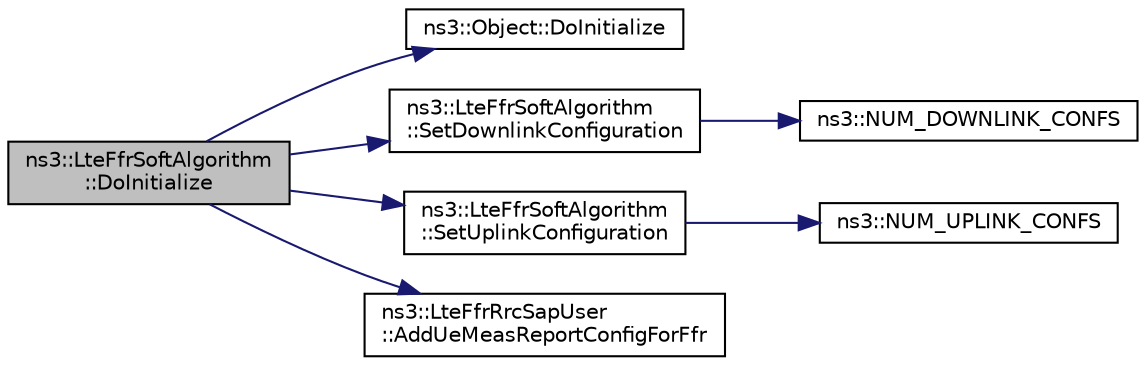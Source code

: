 digraph "ns3::LteFfrSoftAlgorithm::DoInitialize"
{
  edge [fontname="Helvetica",fontsize="10",labelfontname="Helvetica",labelfontsize="10"];
  node [fontname="Helvetica",fontsize="10",shape=record];
  rankdir="LR";
  Node1 [label="ns3::LteFfrSoftAlgorithm\l::DoInitialize",height=0.2,width=0.4,color="black", fillcolor="grey75", style="filled", fontcolor="black"];
  Node1 -> Node2 [color="midnightblue",fontsize="10",style="solid"];
  Node2 [label="ns3::Object::DoInitialize",height=0.2,width=0.4,color="black", fillcolor="white", style="filled",URL="$d9/d77/classns3_1_1Object.html#af8482a521433409fb5c7f749398c9dbe"];
  Node1 -> Node3 [color="midnightblue",fontsize="10",style="solid"];
  Node3 [label="ns3::LteFfrSoftAlgorithm\l::SetDownlinkConfiguration",height=0.2,width=0.4,color="black", fillcolor="white", style="filled",URL="$d3/d8c/classns3_1_1LteFfrSoftAlgorithm.html#a92e9f30bb39e18836e0172ab6c081399"];
  Node3 -> Node4 [color="midnightblue",fontsize="10",style="solid"];
  Node4 [label="ns3::NUM_DOWNLINK_CONFS",height=0.2,width=0.4,color="black", fillcolor="white", style="filled",URL="$d7/d2e/namespacens3.html#a417f8ac741bc7d3d00afe1cc14a59faf"];
  Node1 -> Node5 [color="midnightblue",fontsize="10",style="solid"];
  Node5 [label="ns3::LteFfrSoftAlgorithm\l::SetUplinkConfiguration",height=0.2,width=0.4,color="black", fillcolor="white", style="filled",URL="$d3/d8c/classns3_1_1LteFfrSoftAlgorithm.html#a04f12c5095c22bb3b62f77b050087b46"];
  Node5 -> Node6 [color="midnightblue",fontsize="10",style="solid"];
  Node6 [label="ns3::NUM_UPLINK_CONFS",height=0.2,width=0.4,color="black", fillcolor="white", style="filled",URL="$d7/d2e/namespacens3.html#a5dc0a36a47c74fa76aa6f2db243f9478"];
  Node1 -> Node7 [color="midnightblue",fontsize="10",style="solid"];
  Node7 [label="ns3::LteFfrRrcSapUser\l::AddUeMeasReportConfigForFfr",height=0.2,width=0.4,color="black", fillcolor="white", style="filled",URL="$da/d7f/classns3_1_1LteFfrRrcSapUser.html#aa08ae169750b394f48a8d345ca9a0e7a",tooltip="Request a certain reporting configuration to be fulfilled by the UEs attached to the eNodeB entity..."];
}
